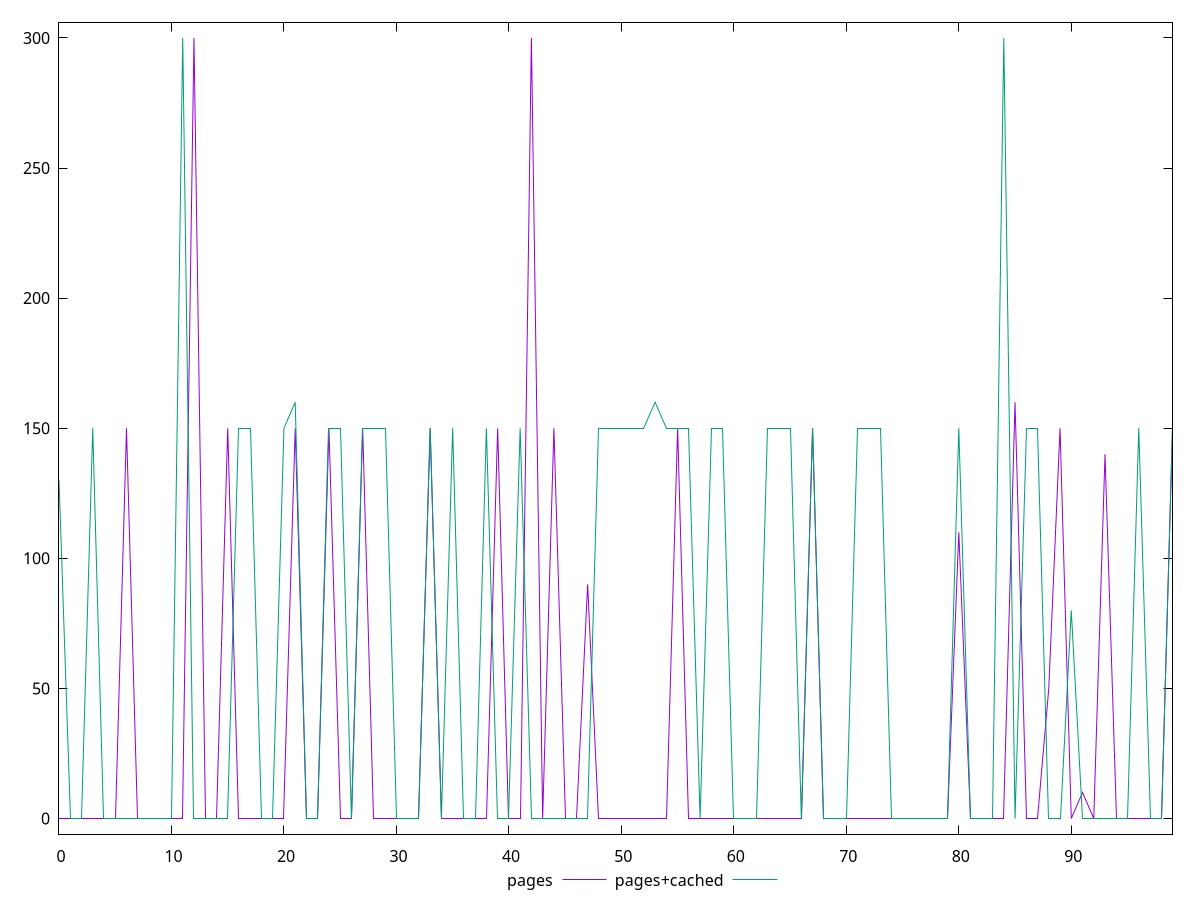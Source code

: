 reset

$pages <<EOF
0 0
1 0
2 0
3 0
4 0
5 0
6 150
7 0
8 0
9 0
10 0
11 0
12 300
13 0
14 0
15 150
16 0
17 0
18 0
19 0
20 0
21 150
22 0
23 0
24 150
25 0
26 0
27 150
28 0
29 0
30 0
31 0
32 0
33 150
34 0
35 0
36 0
37 0
38 0
39 150
40 0
41 0
42 300
43 0
44 150
45 0
46 0
47 90
48 0
49 0
50 0
51 0
52 0
53 0
54 0
55 150
56 0
57 0
58 0
59 0
60 0
61 0
62 0
63 0
64 0
65 0
66 0
67 150
68 0
69 0
70 0
71 0
72 0
73 0
74 0
75 0
76 0
77 0
78 0
79 0
80 110
81 0
82 0
83 0
84 0
85 160
86 0
87 0
88 50
89 150
90 0
91 10
92 0
93 140
94 0
95 0
96 0
97 0
98 0
99 150
EOF

$pagesCached <<EOF
0 130
1 0
2 0
3 150
4 0
5 0
6 0
7 0
8 0
9 0
10 0
11 300
12 0
13 0
14 0
15 0
16 150
17 150
18 0
19 0
20 150
21 160
22 0
23 0
24 150
25 150
26 0
27 150
28 150
29 150
30 0
31 0
32 0
33 150
34 0
35 150
36 0
37 0
38 150
39 0
40 0
41 150
42 0
43 0
44 0
45 0
46 0
47 0
48 150
49 150
50 150
51 150
52 150
53 160
54 150
55 150
56 150
57 0
58 150
59 150
60 0
61 0
62 0
63 150
64 150
65 150
66 0
67 150
68 0
69 0
70 0
71 150
72 150
73 150
74 0
75 0
76 0
77 0
78 0
79 0
80 150
81 0
82 0
83 0
84 300
85 0
86 150
87 150
88 0
89 0
90 80
91 0
92 0
93 0
94 0
95 0
96 150
97 0
98 0
99 150
EOF

set key outside below
set xrange [0:99]
set yrange [-6:306]
set trange [-6:306]
set terminal svg size 640, 520 enhanced background rgb 'white'
set output "report_00012_2021-02-09T11:01:39.952Z/unminified-javascript/comparison/line/0_vs_1.svg"

plot $pages title "pages" with line, \
     $pagesCached title "pages+cached" with line

reset
